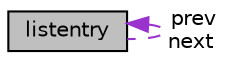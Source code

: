 digraph "listentry"
{
 // LATEX_PDF_SIZE
  edge [fontname="Helvetica",fontsize="10",labelfontname="Helvetica",labelfontsize="10"];
  node [fontname="Helvetica",fontsize="10",shape=record];
  Node1 [label="listentry",height=0.2,width=0.4,color="black", fillcolor="grey75", style="filled", fontcolor="black",tooltip="The listentry struct contains data and pointers to adjacent nodes."];
  Node1 -> Node1 [dir="back",color="darkorchid3",fontsize="10",style="dashed",label=" prev\nnext" ];
}
